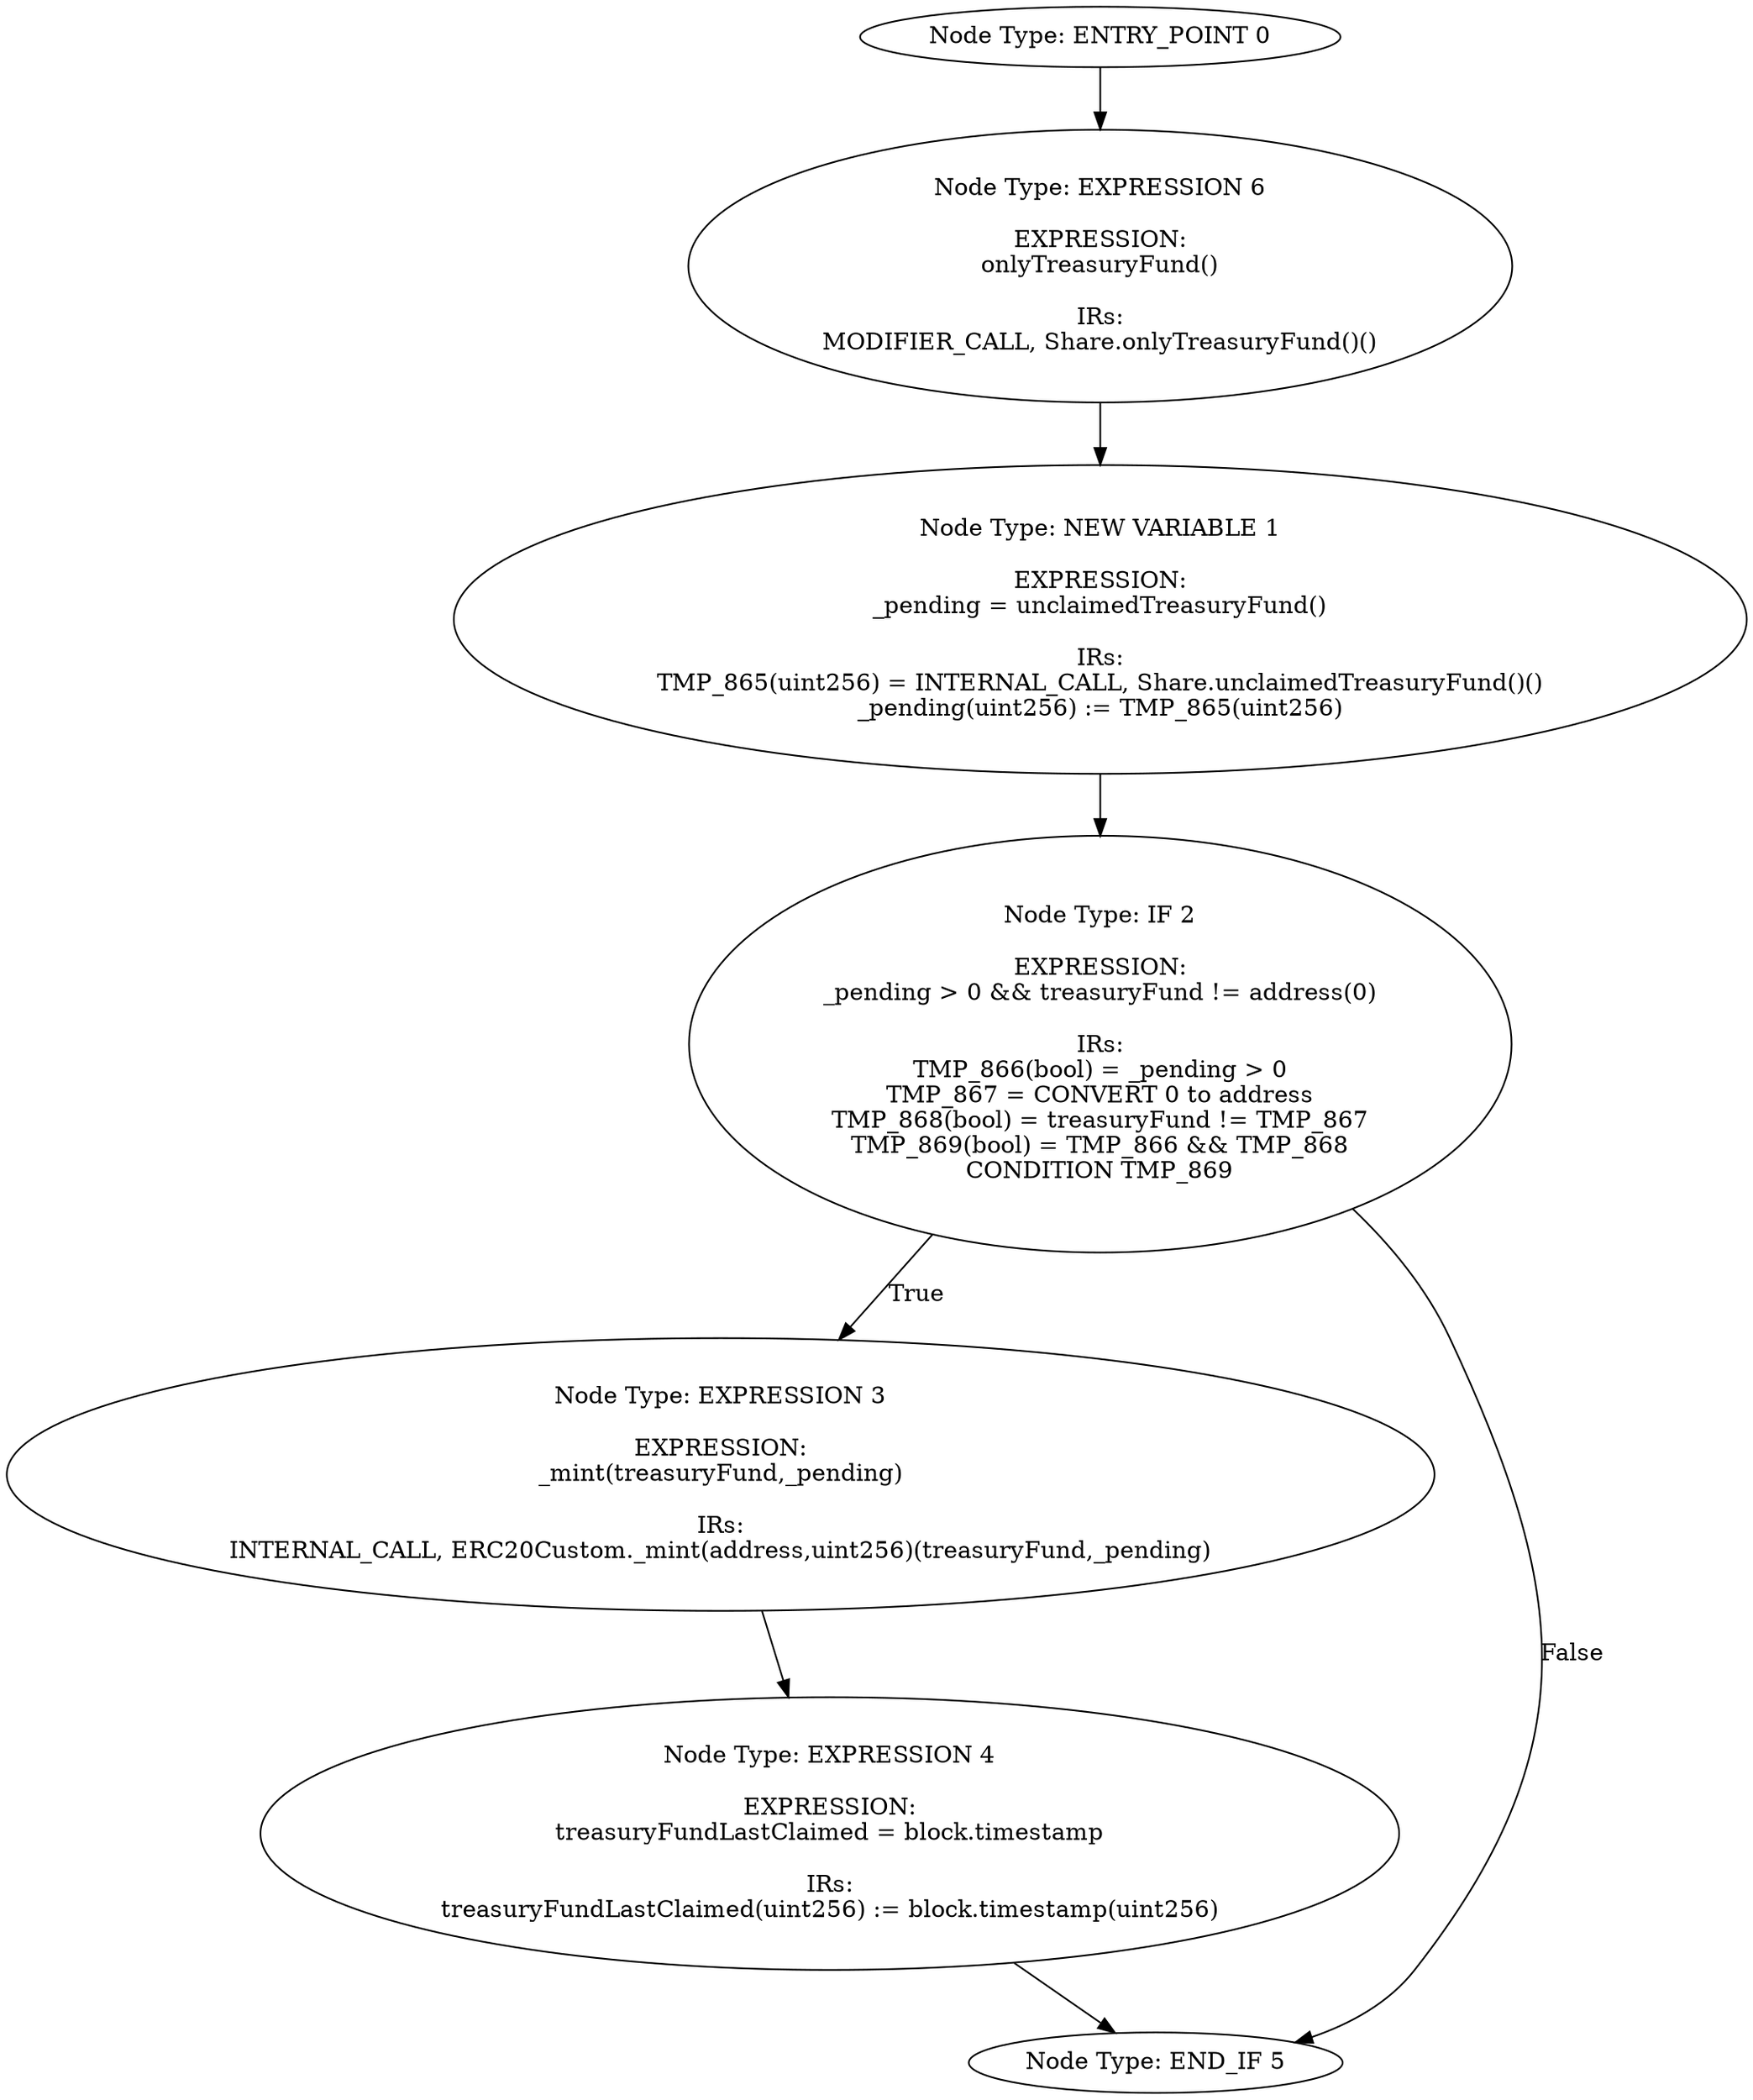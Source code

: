 digraph{
0[label="Node Type: ENTRY_POINT 0
"];
0->6;
1[label="Node Type: NEW VARIABLE 1

EXPRESSION:
_pending = unclaimedTreasuryFund()

IRs:
TMP_865(uint256) = INTERNAL_CALL, Share.unclaimedTreasuryFund()()
_pending(uint256) := TMP_865(uint256)"];
1->2;
2[label="Node Type: IF 2

EXPRESSION:
_pending > 0 && treasuryFund != address(0)

IRs:
TMP_866(bool) = _pending > 0
TMP_867 = CONVERT 0 to address
TMP_868(bool) = treasuryFund != TMP_867
TMP_869(bool) = TMP_866 && TMP_868
CONDITION TMP_869"];
2->3[label="True"];
2->5[label="False"];
3[label="Node Type: EXPRESSION 3

EXPRESSION:
_mint(treasuryFund,_pending)

IRs:
INTERNAL_CALL, ERC20Custom._mint(address,uint256)(treasuryFund,_pending)"];
3->4;
4[label="Node Type: EXPRESSION 4

EXPRESSION:
treasuryFundLastClaimed = block.timestamp

IRs:
treasuryFundLastClaimed(uint256) := block.timestamp(uint256)"];
4->5;
5[label="Node Type: END_IF 5
"];
6[label="Node Type: EXPRESSION 6

EXPRESSION:
onlyTreasuryFund()

IRs:
MODIFIER_CALL, Share.onlyTreasuryFund()()"];
6->1;
}
